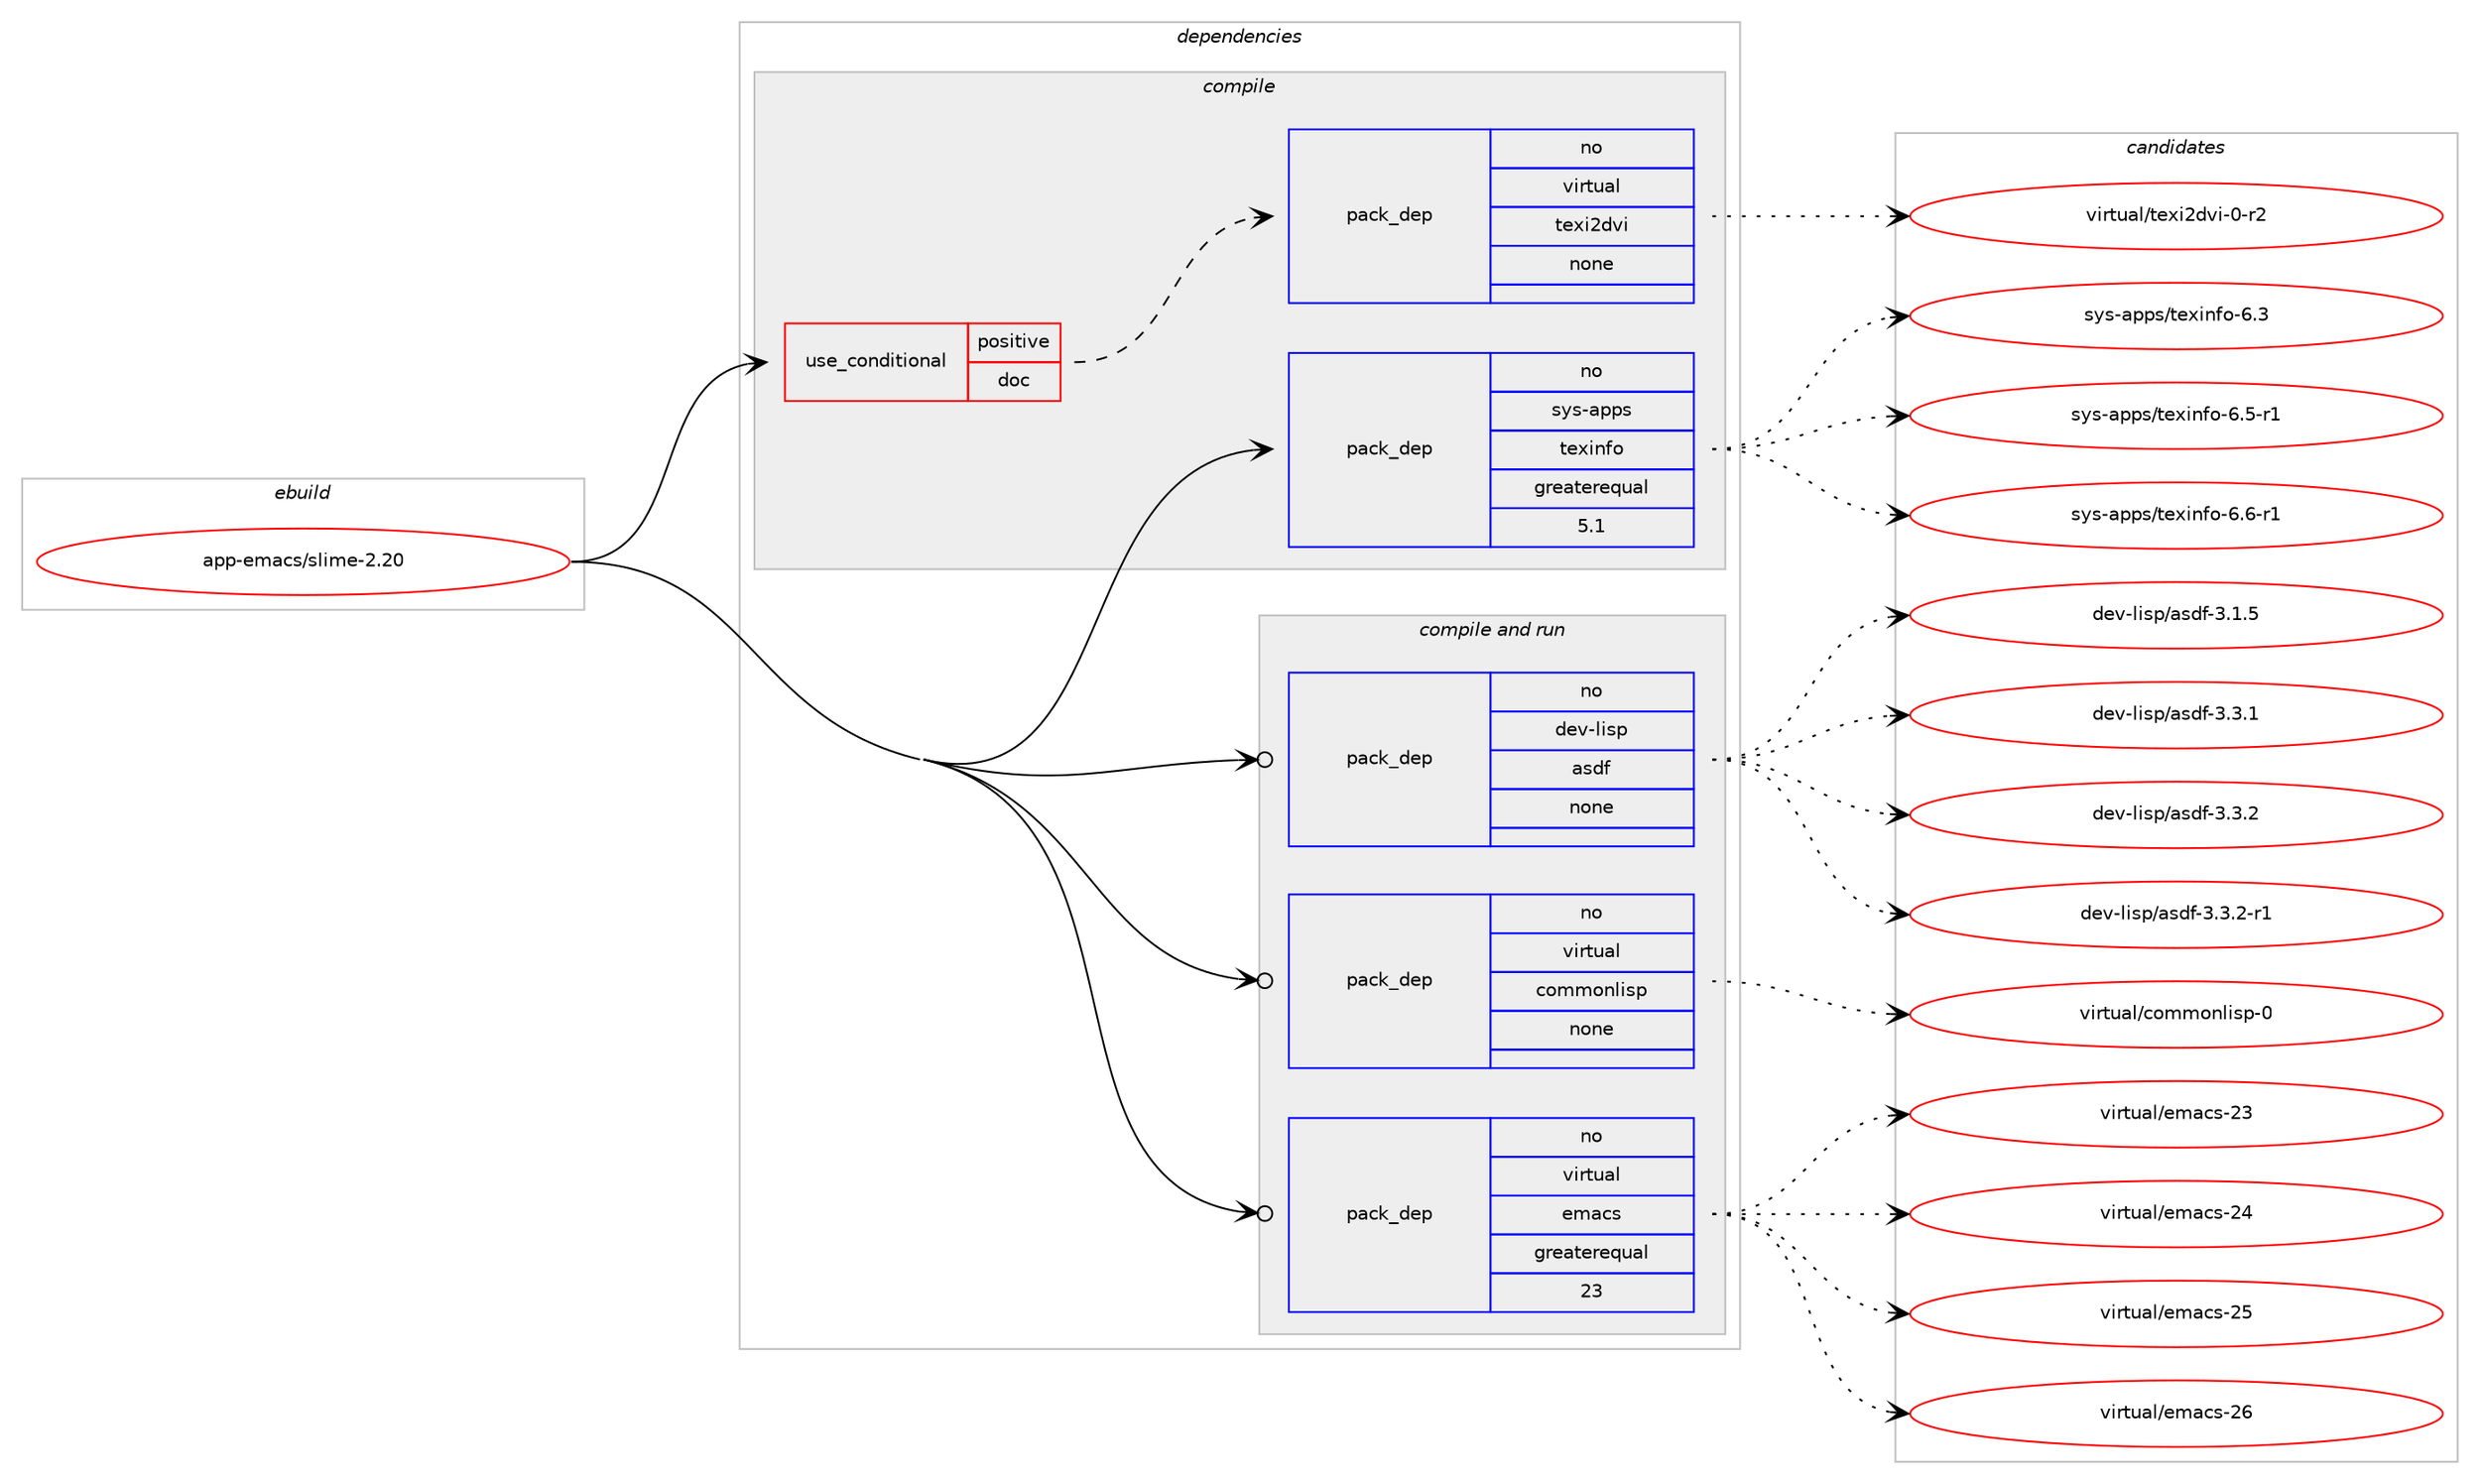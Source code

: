 digraph prolog {

# *************
# Graph options
# *************

newrank=true;
concentrate=true;
compound=true;
graph [rankdir=LR,fontname=Helvetica,fontsize=10,ranksep=1.5];#, ranksep=2.5, nodesep=0.2];
edge  [arrowhead=vee];
node  [fontname=Helvetica,fontsize=10];

# **********
# The ebuild
# **********

subgraph cluster_leftcol {
color=gray;
rank=same;
label=<<i>ebuild</i>>;
id [label="app-emacs/slime-2.20", color=red, width=4, href="../app-emacs/slime-2.20.svg"];
}

# ****************
# The dependencies
# ****************

subgraph cluster_midcol {
color=gray;
label=<<i>dependencies</i>>;
subgraph cluster_compile {
fillcolor="#eeeeee";
style=filled;
label=<<i>compile</i>>;
subgraph cond101 {
dependency1003 [label=<<TABLE BORDER="0" CELLBORDER="1" CELLSPACING="0" CELLPADDING="4"><TR><TD ROWSPAN="3" CELLPADDING="10">use_conditional</TD></TR><TR><TD>positive</TD></TR><TR><TD>doc</TD></TR></TABLE>>, shape=none, color=red];
subgraph pack854 {
dependency1004 [label=<<TABLE BORDER="0" CELLBORDER="1" CELLSPACING="0" CELLPADDING="4" WIDTH="220"><TR><TD ROWSPAN="6" CELLPADDING="30">pack_dep</TD></TR><TR><TD WIDTH="110">no</TD></TR><TR><TD>virtual</TD></TR><TR><TD>texi2dvi</TD></TR><TR><TD>none</TD></TR><TR><TD></TD></TR></TABLE>>, shape=none, color=blue];
}
dependency1003:e -> dependency1004:w [weight=20,style="dashed",arrowhead="vee"];
}
id:e -> dependency1003:w [weight=20,style="solid",arrowhead="vee"];
subgraph pack855 {
dependency1005 [label=<<TABLE BORDER="0" CELLBORDER="1" CELLSPACING="0" CELLPADDING="4" WIDTH="220"><TR><TD ROWSPAN="6" CELLPADDING="30">pack_dep</TD></TR><TR><TD WIDTH="110">no</TD></TR><TR><TD>sys-apps</TD></TR><TR><TD>texinfo</TD></TR><TR><TD>greaterequal</TD></TR><TR><TD>5.1</TD></TR></TABLE>>, shape=none, color=blue];
}
id:e -> dependency1005:w [weight=20,style="solid",arrowhead="vee"];
}
subgraph cluster_compileandrun {
fillcolor="#eeeeee";
style=filled;
label=<<i>compile and run</i>>;
subgraph pack856 {
dependency1006 [label=<<TABLE BORDER="0" CELLBORDER="1" CELLSPACING="0" CELLPADDING="4" WIDTH="220"><TR><TD ROWSPAN="6" CELLPADDING="30">pack_dep</TD></TR><TR><TD WIDTH="110">no</TD></TR><TR><TD>dev-lisp</TD></TR><TR><TD>asdf</TD></TR><TR><TD>none</TD></TR><TR><TD></TD></TR></TABLE>>, shape=none, color=blue];
}
id:e -> dependency1006:w [weight=20,style="solid",arrowhead="odotvee"];
subgraph pack857 {
dependency1007 [label=<<TABLE BORDER="0" CELLBORDER="1" CELLSPACING="0" CELLPADDING="4" WIDTH="220"><TR><TD ROWSPAN="6" CELLPADDING="30">pack_dep</TD></TR><TR><TD WIDTH="110">no</TD></TR><TR><TD>virtual</TD></TR><TR><TD>commonlisp</TD></TR><TR><TD>none</TD></TR><TR><TD></TD></TR></TABLE>>, shape=none, color=blue];
}
id:e -> dependency1007:w [weight=20,style="solid",arrowhead="odotvee"];
subgraph pack858 {
dependency1008 [label=<<TABLE BORDER="0" CELLBORDER="1" CELLSPACING="0" CELLPADDING="4" WIDTH="220"><TR><TD ROWSPAN="6" CELLPADDING="30">pack_dep</TD></TR><TR><TD WIDTH="110">no</TD></TR><TR><TD>virtual</TD></TR><TR><TD>emacs</TD></TR><TR><TD>greaterequal</TD></TR><TR><TD>23</TD></TR></TABLE>>, shape=none, color=blue];
}
id:e -> dependency1008:w [weight=20,style="solid",arrowhead="odotvee"];
}
subgraph cluster_run {
fillcolor="#eeeeee";
style=filled;
label=<<i>run</i>>;
}
}

# **************
# The candidates
# **************

subgraph cluster_choices {
rank=same;
color=gray;
label=<<i>candidates</i>>;

subgraph choice854 {
color=black;
nodesep=1;
choice11810511411611797108471161011201055010011810545484511450 [label="virtual/texi2dvi-0-r2", color=red, width=4,href="../virtual/texi2dvi-0-r2.svg"];
dependency1004:e -> choice11810511411611797108471161011201055010011810545484511450:w [style=dotted,weight="100"];
}
subgraph choice855 {
color=black;
nodesep=1;
choice11512111545971121121154711610112010511010211145544651 [label="sys-apps/texinfo-6.3", color=red, width=4,href="../sys-apps/texinfo-6.3.svg"];
choice115121115459711211211547116101120105110102111455446534511449 [label="sys-apps/texinfo-6.5-r1", color=red, width=4,href="../sys-apps/texinfo-6.5-r1.svg"];
choice115121115459711211211547116101120105110102111455446544511449 [label="sys-apps/texinfo-6.6-r1", color=red, width=4,href="../sys-apps/texinfo-6.6-r1.svg"];
dependency1005:e -> choice11512111545971121121154711610112010511010211145544651:w [style=dotted,weight="100"];
dependency1005:e -> choice115121115459711211211547116101120105110102111455446534511449:w [style=dotted,weight="100"];
dependency1005:e -> choice115121115459711211211547116101120105110102111455446544511449:w [style=dotted,weight="100"];
}
subgraph choice856 {
color=black;
nodesep=1;
choice100101118451081051151124797115100102455146494653 [label="dev-lisp/asdf-3.1.5", color=red, width=4,href="../dev-lisp/asdf-3.1.5.svg"];
choice100101118451081051151124797115100102455146514649 [label="dev-lisp/asdf-3.3.1", color=red, width=4,href="../dev-lisp/asdf-3.3.1.svg"];
choice100101118451081051151124797115100102455146514650 [label="dev-lisp/asdf-3.3.2", color=red, width=4,href="../dev-lisp/asdf-3.3.2.svg"];
choice1001011184510810511511247971151001024551465146504511449 [label="dev-lisp/asdf-3.3.2-r1", color=red, width=4,href="../dev-lisp/asdf-3.3.2-r1.svg"];
dependency1006:e -> choice100101118451081051151124797115100102455146494653:w [style=dotted,weight="100"];
dependency1006:e -> choice100101118451081051151124797115100102455146514649:w [style=dotted,weight="100"];
dependency1006:e -> choice100101118451081051151124797115100102455146514650:w [style=dotted,weight="100"];
dependency1006:e -> choice1001011184510810511511247971151001024551465146504511449:w [style=dotted,weight="100"];
}
subgraph choice857 {
color=black;
nodesep=1;
choice1181051141161179710847991111091091111101081051151124548 [label="virtual/commonlisp-0", color=red, width=4,href="../virtual/commonlisp-0.svg"];
dependency1007:e -> choice1181051141161179710847991111091091111101081051151124548:w [style=dotted,weight="100"];
}
subgraph choice858 {
color=black;
nodesep=1;
choice11810511411611797108471011099799115455051 [label="virtual/emacs-23", color=red, width=4,href="../virtual/emacs-23.svg"];
choice11810511411611797108471011099799115455052 [label="virtual/emacs-24", color=red, width=4,href="../virtual/emacs-24.svg"];
choice11810511411611797108471011099799115455053 [label="virtual/emacs-25", color=red, width=4,href="../virtual/emacs-25.svg"];
choice11810511411611797108471011099799115455054 [label="virtual/emacs-26", color=red, width=4,href="../virtual/emacs-26.svg"];
dependency1008:e -> choice11810511411611797108471011099799115455051:w [style=dotted,weight="100"];
dependency1008:e -> choice11810511411611797108471011099799115455052:w [style=dotted,weight="100"];
dependency1008:e -> choice11810511411611797108471011099799115455053:w [style=dotted,weight="100"];
dependency1008:e -> choice11810511411611797108471011099799115455054:w [style=dotted,weight="100"];
}
}

}
